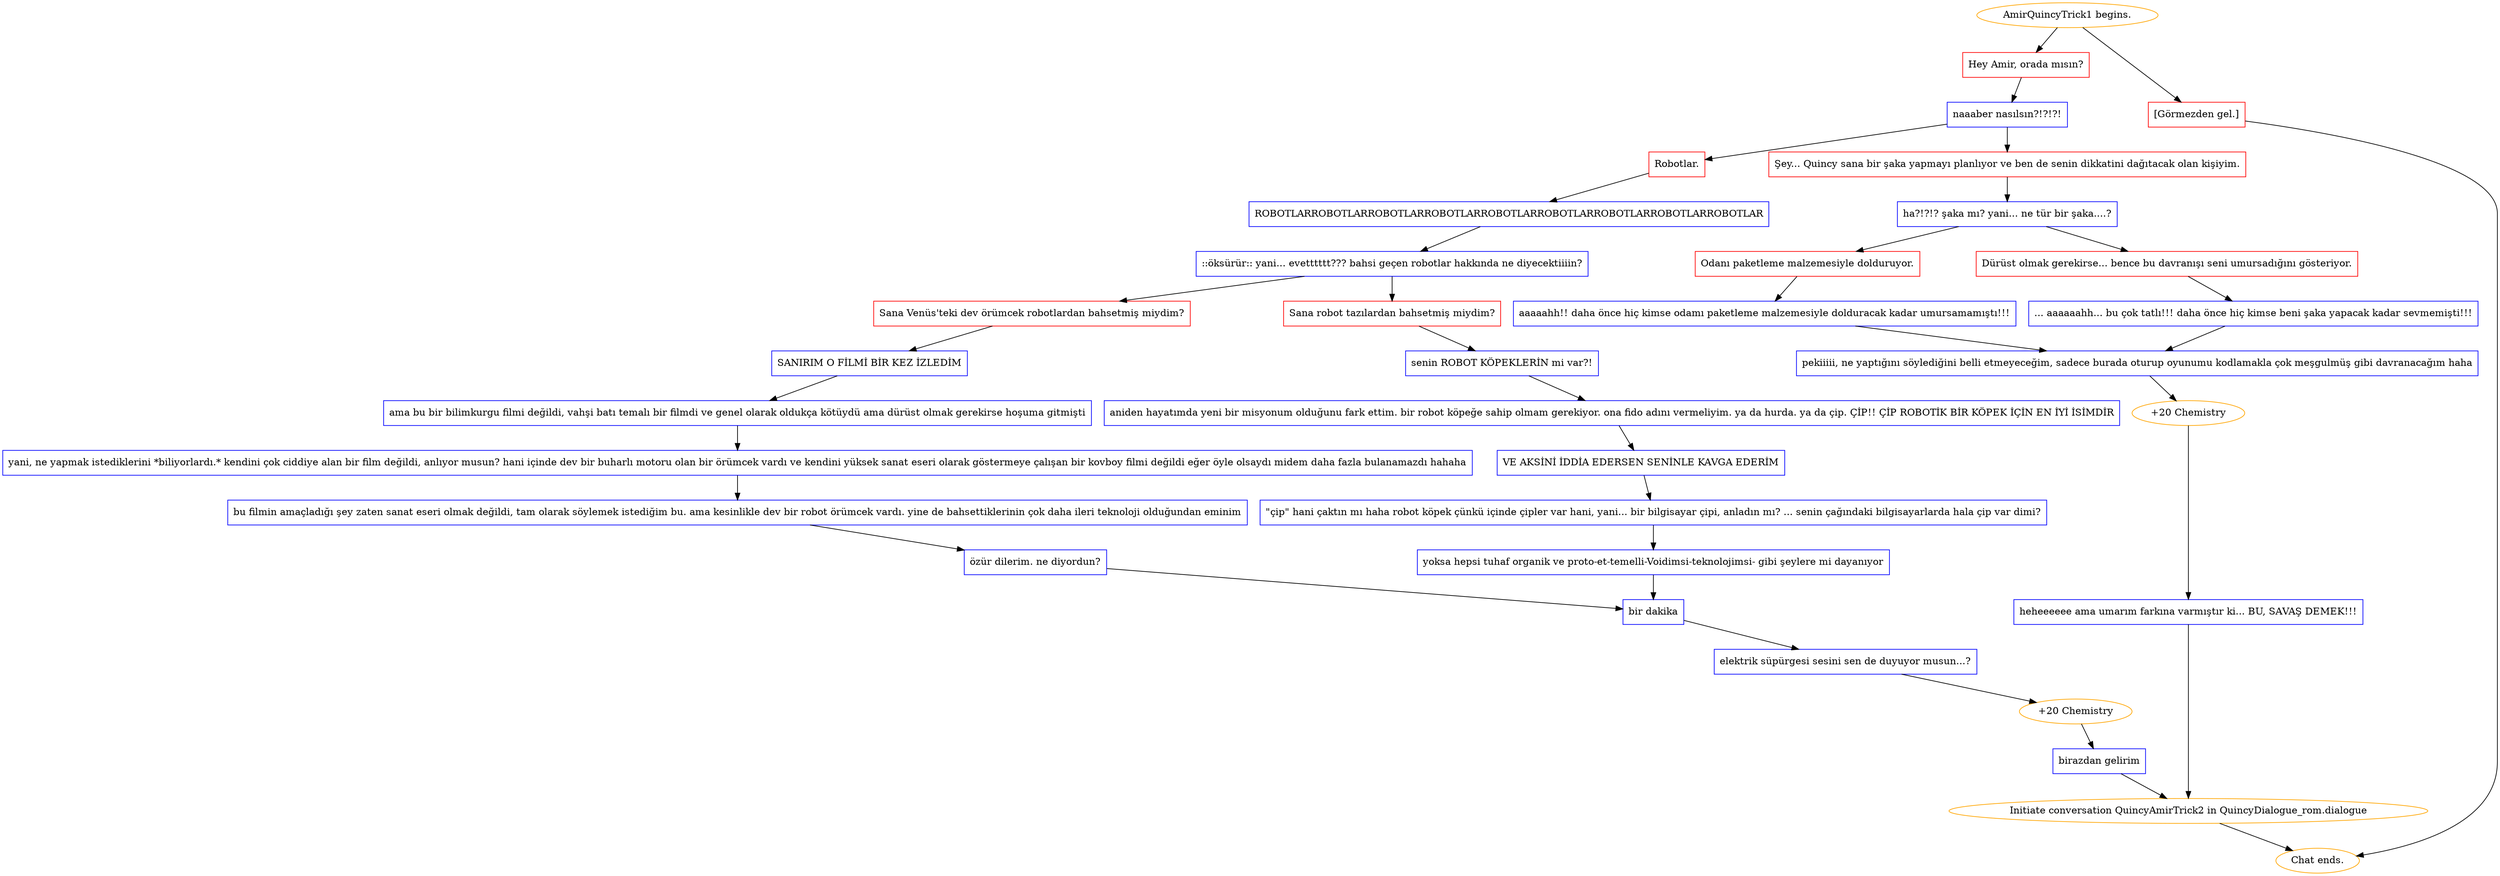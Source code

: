 digraph {
	"AmirQuincyTrick1 begins." [color=orange];
		"AmirQuincyTrick1 begins." -> j1525296517;
		"AmirQuincyTrick1 begins." -> j1155504604;
	j1525296517 [label="Hey Amir, orada mısın?",shape=box,color=red];
		j1525296517 -> j1495062993;
	j1155504604 [label="[Görmezden gel.]",shape=box,color=red];
		j1155504604 -> "Chat ends.";
	j1495062993 [label="naaaber nasılsın?!?!?!",shape=box,color=blue];
		j1495062993 -> j3562868697;
		j1495062993 -> j3028975927;
	"Chat ends." [color=orange];
	j3562868697 [label="Robotlar.",shape=box,color=red];
		j3562868697 -> j3529999054;
	j3028975927 [label="Şey... Quincy sana bir şaka yapmayı planlıyor ve ben de senin dikkatini dağıtacak olan kişiyim.",shape=box,color=red];
		j3028975927 -> j1503896115;
	j3529999054 [label="ROBOTLARROBOTLARROBOTLARROBOTLARROBOTLARROBOTLARROBOTLARROBOTLARROBOTLAR",shape=box,color=blue];
		j3529999054 -> j3108238206;
	j1503896115 [label="ha?!?!? şaka mı? yani... ne tür bir şaka....?",shape=box,color=blue];
		j1503896115 -> j768507657;
		j1503896115 -> j2491801583;
	j3108238206 [label="::öksürür:: yani... evetttttt??? bahsi geçen robotlar hakkında ne diyecektiiiin?",shape=box,color=blue];
		j3108238206 -> j3631131581;
		j3108238206 -> j371854682;
	j768507657 [label="Odanı paketleme malzemesiyle dolduruyor.",shape=box,color=red];
		j768507657 -> j3552782768;
	j2491801583 [label="Dürüst olmak gerekirse... bence bu davranışı seni umursadığını gösteriyor.",shape=box,color=red];
		j2491801583 -> j1715352504;
	j3631131581 [label="Sana Venüs'teki dev örümcek robotlardan bahsetmiş miydim?",shape=box,color=red];
		j3631131581 -> j1222213916;
	j371854682 [label="Sana robot tazılardan bahsetmiş miydim?",shape=box,color=red];
		j371854682 -> j1248567055;
	j3552782768 [label="aaaaahh!! daha önce hiç kimse odamı paketleme malzemesiyle dolduracak kadar umursamamıştı!!!",shape=box,color=blue];
		j3552782768 -> j457015400;
	j1715352504 [label="... aaaaaahh... bu çok tatlı!!! daha önce hiç kimse beni şaka yapacak kadar sevmemişti!!!",shape=box,color=blue];
		j1715352504 -> j457015400;
	j1222213916 [label="SANIRIM O FİLMİ BİR KEZ İZLEDİM",shape=box,color=blue];
		j1222213916 -> j3732861583;
	j1248567055 [label="senin ROBOT KÖPEKLERİN mi var?!",shape=box,color=blue];
		j1248567055 -> j3865497537;
	j457015400 [label="pekiiiii, ne yaptığını söylediğini belli etmeyeceğim, sadece burada oturup oyunumu kodlamakla çok meşgulmüş gibi davranacağım haha",shape=box,color=blue];
		j457015400 -> j3392477645;
	j3732861583 [label="ama bu bir bilimkurgu filmi değildi, vahşi batı temalı bir filmdi ve genel olarak oldukça kötüydü ama dürüst olmak gerekirse hoşuma gitmişti",shape=box,color=blue];
		j3732861583 -> j3659860249;
	j3865497537 [label="aniden hayatımda yeni bir misyonum olduğunu fark ettim. bir robot köpeğe sahip olmam gerekiyor. ona fido adını vermeliyim. ya da hurda. ya da çip. ÇİP!! ÇİP ROBOTİK BİR KÖPEK İÇİN EN İYİ İSİMDİR",shape=box,color=blue];
		j3865497537 -> j1627324027;
	j3392477645 [label="+20 Chemistry",color=orange];
		j3392477645 -> j2843932861;
	j3659860249 [label="yani, ne yapmak istediklerini *biliyorlardı.* kendini çok ciddiye alan bir film değildi, anlıyor musun? hani içinde dev bir buharlı motoru olan bir örümcek vardı ve kendini yüksek sanat eseri olarak göstermeye çalışan bir kovboy filmi değildi eğer öyle olsaydı midem daha fazla bulanamazdı hahaha",shape=box,color=blue];
		j3659860249 -> j3560752870;
	j1627324027 [label="VE AKSİNİ İDDİA EDERSEN SENİNLE KAVGA EDERİM",shape=box,color=blue];
		j1627324027 -> j796473;
	j2843932861 [label="heheeeeee ama umarım farkına varmıştır ki... BU, SAVAŞ DEMEK!!!",shape=box,color=blue];
		j2843932861 -> "Initiate conversation QuincyAmirTrick2 in QuincyDialogue_rom.dialogue";
	j3560752870 [label="bu filmin amaçladığı şey zaten sanat eseri olmak değildi, tam olarak söylemek istediğim bu. ama kesinlikle dev bir robot örümcek vardı. yine de bahsettiklerinin çok daha ileri teknoloji olduğundan eminim",shape=box,color=blue];
		j3560752870 -> j1722922062;
	j796473 [label="\"çip\" hani çaktın mı haha robot köpek çünkü içinde çipler var hani, yani... bir bilgisayar çipi, anladın mı? ... senin çağındaki bilgisayarlarda hala çip var dimi?",shape=box,color=blue];
		j796473 -> j3628642069;
	"Initiate conversation QuincyAmirTrick2 in QuincyDialogue_rom.dialogue" [label="Initiate conversation QuincyAmirTrick2 in QuincyDialogue_rom.dialogue",color=orange];
		"Initiate conversation QuincyAmirTrick2 in QuincyDialogue_rom.dialogue" -> "Chat ends.";
	j1722922062 [label="özür dilerim. ne diyordun?",shape=box,color=blue];
		j1722922062 -> j2215728840;
	j3628642069 [label="yoksa hepsi tuhaf organik ve proto-et-temelli-Voidimsi-teknolojimsi- gibi şeylere mi dayanıyor",shape=box,color=blue];
		j3628642069 -> j2215728840;
	j2215728840 [label="bir dakika",shape=box,color=blue];
		j2215728840 -> j2023937428;
	j2023937428 [label="elektrik süpürgesi sesini sen de duyuyor musun...?",shape=box,color=blue];
		j2023937428 -> j3834111607;
	j3834111607 [label="+20 Chemistry",color=orange];
		j3834111607 -> j257761177;
	j257761177 [label="birazdan gelirim",shape=box,color=blue];
		j257761177 -> "Initiate conversation QuincyAmirTrick2 in QuincyDialogue_rom.dialogue";
}